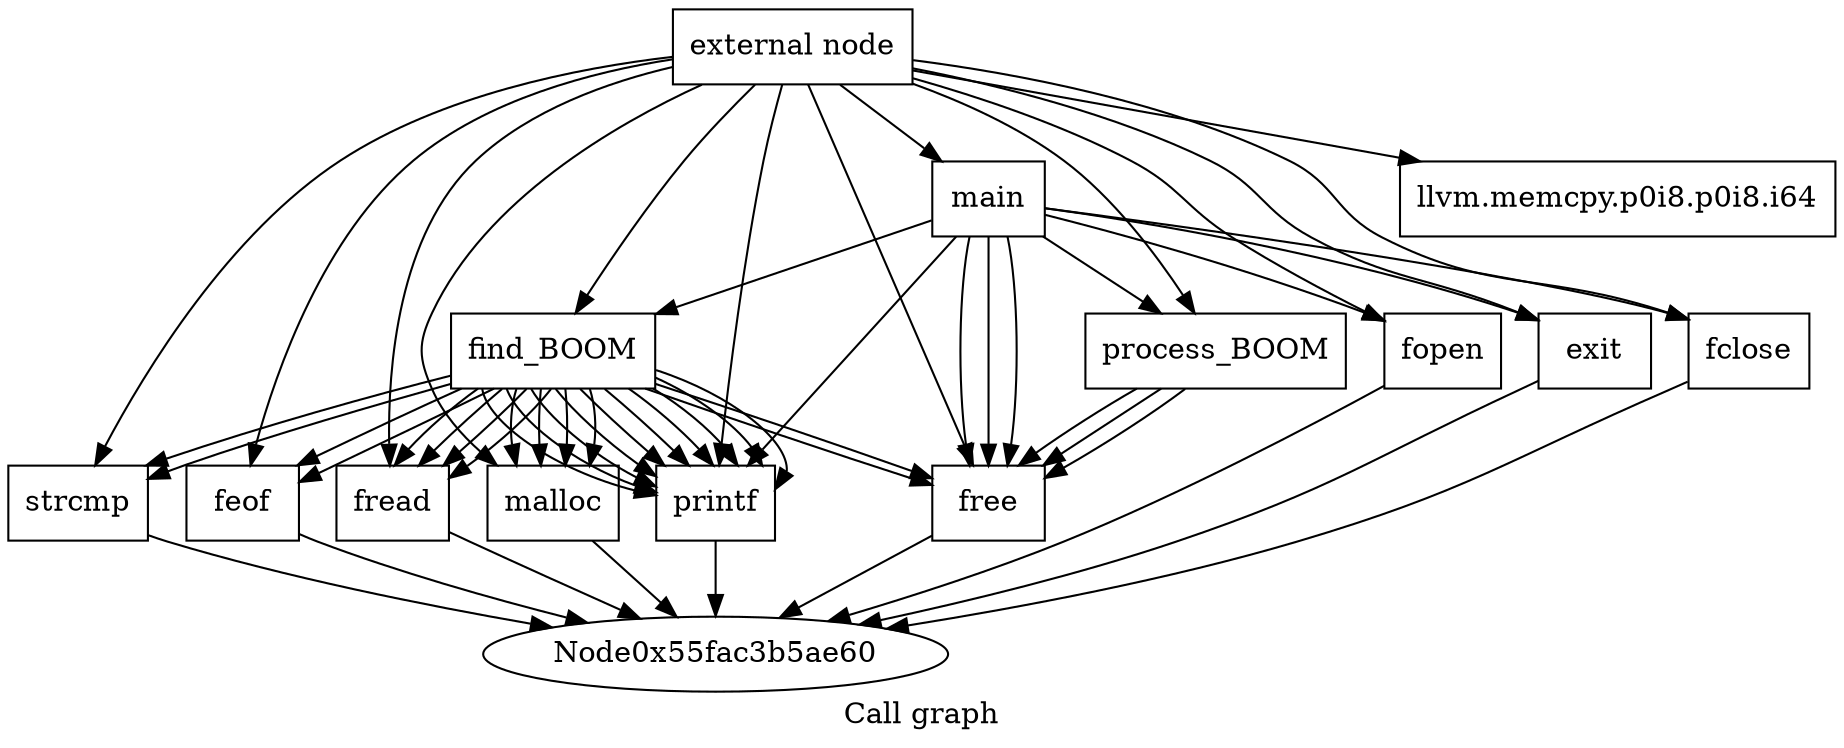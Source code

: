 digraph "Call graph" {
	label="Call graph";

	Node0x55fac3b5ae30 [shape=record,label="{external node}"];
	Node0x55fac3b5ae30 -> Node0x55fac3b5aed0;
	Node0x55fac3b5ae30 -> Node0x55fac3b5af70;
	Node0x55fac3b5ae30 -> Node0x55fac3b5b010;
	Node0x55fac3b5ae30 -> Node0x55fac3b5afa0;
	Node0x55fac3b5ae30 -> Node0x55fac3b5b0c0;
	Node0x55fac3b5ae30 -> Node0x55fac3b5b130;
	Node0x55fac3b5ae30 -> Node0x55fac3b5b6e0;
	Node0x55fac3b5ae30 -> Node0x55fac3b5b5b0;
	Node0x55fac3b5ae30 -> Node0x55fac3b5b780;
	Node0x55fac3b5ae30 -> Node0x55fac3b5b7b0;
	Node0x55fac3b5ae30 -> Node0x55fac3b5b860;
	Node0x55fac3b5ae30 -> Node0x55fac3b5b890;
	Node0x55fac3b5ae30 -> Node0x55fac3b5b940;
	Node0x55fac3b5aed0 [shape=record,label="{find_BOOM}"];
	Node0x55fac3b5aed0 -> Node0x55fac3b5af70;
	Node0x55fac3b5aed0 -> Node0x55fac3b5b010;
	Node0x55fac3b5aed0 -> Node0x55fac3b5afa0;
	Node0x55fac3b5aed0 -> Node0x55fac3b5afa0;
	Node0x55fac3b5aed0 -> Node0x55fac3b5b0c0;
	Node0x55fac3b5aed0 -> Node0x55fac3b5af70;
	Node0x55fac3b5aed0 -> Node0x55fac3b5af70;
	Node0x55fac3b5aed0 -> Node0x55fac3b5b130;
	Node0x55fac3b5aed0 -> Node0x55fac3b5afa0;
	Node0x55fac3b5aed0 -> Node0x55fac3b5af70;
	Node0x55fac3b5aed0 -> Node0x55fac3b5b010;
	Node0x55fac3b5aed0 -> Node0x55fac3b5b130;
	Node0x55fac3b5aed0 -> Node0x55fac3b5afa0;
	Node0x55fac3b5aed0 -> Node0x55fac3b5b130;
	Node0x55fac3b5aed0 -> Node0x55fac3b5afa0;
	Node0x55fac3b5aed0 -> Node0x55fac3b5b130;
	Node0x55fac3b5aed0 -> Node0x55fac3b5afa0;
	Node0x55fac3b5aed0 -> Node0x55fac3b5b5b0;
	Node0x55fac3b5aed0 -> Node0x55fac3b5afa0;
	Node0x55fac3b5aed0 -> Node0x55fac3b5afa0;
	Node0x55fac3b5aed0 -> Node0x55fac3b5b0c0;
	Node0x55fac3b5aed0 -> Node0x55fac3b5afa0;
	Node0x55fac3b5aed0 -> Node0x55fac3b5afa0;
	Node0x55fac3b5aed0 -> Node0x55fac3b5b5b0;
	Node0x55fac3b5af70 [shape=record,label="{fread}"];
	Node0x55fac3b5af70 -> Node0x55fac3b5ae60;
	Node0x55fac3b5b010 [shape=record,label="{strcmp}"];
	Node0x55fac3b5b010 -> Node0x55fac3b5ae60;
	Node0x55fac3b5afa0 [shape=record,label="{printf}"];
	Node0x55fac3b5afa0 -> Node0x55fac3b5ae60;
	Node0x55fac3b5b0c0 [shape=record,label="{feof}"];
	Node0x55fac3b5b0c0 -> Node0x55fac3b5ae60;
	Node0x55fac3b5b130 [shape=record,label="{malloc}"];
	Node0x55fac3b5b130 -> Node0x55fac3b5ae60;
	Node0x55fac3b5b6e0 [shape=record,label="{llvm.memcpy.p0i8.p0i8.i64}"];
	Node0x55fac3b5b5b0 [shape=record,label="{free}"];
	Node0x55fac3b5b5b0 -> Node0x55fac3b5ae60;
	Node0x55fac3b5b780 [shape=record,label="{process_BOOM}"];
	Node0x55fac3b5b780 -> Node0x55fac3b5b5b0;
	Node0x55fac3b5b780 -> Node0x55fac3b5b5b0;
	Node0x55fac3b5b780 -> Node0x55fac3b5b5b0;
	Node0x55fac3b5b7b0 [shape=record,label="{main}"];
	Node0x55fac3b5b7b0 -> Node0x55fac3b5b860;
	Node0x55fac3b5b7b0 -> Node0x55fac3b5afa0;
	Node0x55fac3b5b7b0 -> Node0x55fac3b5b890;
	Node0x55fac3b5b7b0 -> Node0x55fac3b5aed0;
	Node0x55fac3b5b7b0 -> Node0x55fac3b5b780;
	Node0x55fac3b5b7b0 -> Node0x55fac3b5b5b0;
	Node0x55fac3b5b7b0 -> Node0x55fac3b5b5b0;
	Node0x55fac3b5b7b0 -> Node0x55fac3b5b5b0;
	Node0x55fac3b5b7b0 -> Node0x55fac3b5b940;
	Node0x55fac3b5b860 [shape=record,label="{fopen}"];
	Node0x55fac3b5b860 -> Node0x55fac3b5ae60;
	Node0x55fac3b5b890 [shape=record,label="{exit}"];
	Node0x55fac3b5b890 -> Node0x55fac3b5ae60;
	Node0x55fac3b5b940 [shape=record,label="{fclose}"];
	Node0x55fac3b5b940 -> Node0x55fac3b5ae60;
}
